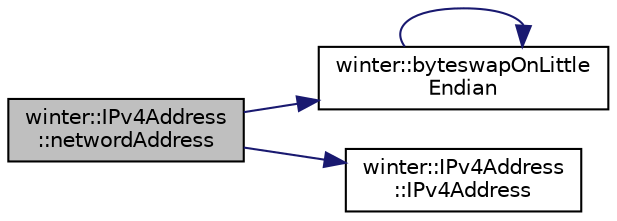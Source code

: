 digraph "winter::IPv4Address::networdAddress"
{
 // LATEX_PDF_SIZE
  edge [fontname="Helvetica",fontsize="10",labelfontname="Helvetica",labelfontsize="10"];
  node [fontname="Helvetica",fontsize="10",shape=record];
  rankdir="LR";
  Node1 [label="winter::IPv4Address\l::networdAddress",height=0.2,width=0.4,color="black", fillcolor="grey75", style="filled", fontcolor="black",tooltip="获取该地址的网段"];
  Node1 -> Node2 [color="midnightblue",fontsize="10",style="solid",fontname="Helvetica"];
  Node2 [label="winter::byteswapOnLittle\lEndian",height=0.2,width=0.4,color="black", fillcolor="white", style="filled",URL="$endian_8h.html#ada4338146b3e622c9c5bfb31de5b8eb7",tooltip="只在小端机器上执行byteswap, 在大端机器上什么都不做"];
  Node2 -> Node2 [color="midnightblue",fontsize="10",style="solid",fontname="Helvetica"];
  Node1 -> Node3 [color="midnightblue",fontsize="10",style="solid",fontname="Helvetica"];
  Node3 [label="winter::IPv4Address\l::IPv4Address",height=0.2,width=0.4,color="black", fillcolor="white", style="filled",URL="$classwinter_1_1IPv4Address.html#a7b3f3064190f6608ce94bd2662e0c4c7",tooltip="通过sockaddr_in构造IPv4Address"];
}
